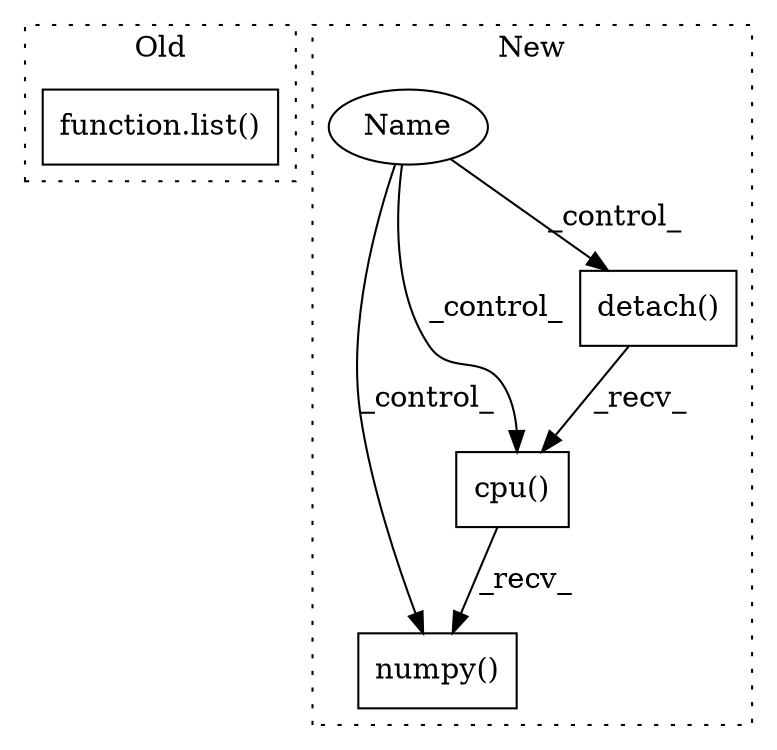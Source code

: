 digraph G {
subgraph cluster0 {
1 [label="function.list()" a="75" s="3362,3409" l="5,1" shape="box"];
label = "Old";
style="dotted";
}
subgraph cluster1 {
2 [label="numpy()" a="75" s="3189" l="40" shape="box"];
3 [label="cpu()" a="75" s="3189" l="32" shape="box"];
4 [label="detach()" a="75" s="3189" l="26" shape="box"];
5 [label="Name" a="87" s="2751" l="1" shape="ellipse"];
label = "New";
style="dotted";
}
3 -> 2 [label="_recv_"];
4 -> 3 [label="_recv_"];
5 -> 3 [label="_control_"];
5 -> 4 [label="_control_"];
5 -> 2 [label="_control_"];
}